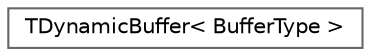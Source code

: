 digraph "Graphical Class Hierarchy"
{
 // INTERACTIVE_SVG=YES
 // LATEX_PDF_SIZE
  bgcolor="transparent";
  edge [fontname=Helvetica,fontsize=10,labelfontname=Helvetica,labelfontsize=10];
  node [fontname=Helvetica,fontsize=10,shape=box,height=0.2,width=0.4];
  rankdir="LR";
  Node0 [id="Node000000",label="TDynamicBuffer\< BufferType \>",height=0.2,width=0.4,color="grey40", fillcolor="white", style="filled",URL="$d5/d4b/classTDynamicBuffer.html",tooltip=" "];
}
